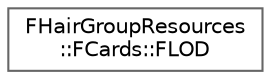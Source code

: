 digraph "Graphical Class Hierarchy"
{
 // INTERACTIVE_SVG=YES
 // LATEX_PDF_SIZE
  bgcolor="transparent";
  edge [fontname=Helvetica,fontsize=10,labelfontname=Helvetica,labelfontsize=10];
  node [fontname=Helvetica,fontsize=10,shape=box,height=0.2,width=0.4];
  rankdir="LR";
  Node0 [id="Node000000",label="FHairGroupResources\l::FCards::FLOD",height=0.2,width=0.4,color="grey40", fillcolor="white", style="filled",URL="$de/d54/structFHairGroupResources_1_1FCards_1_1FLOD.html",tooltip=" "];
}
